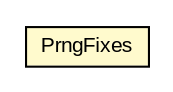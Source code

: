 #!/usr/local/bin/dot
#
# Class diagram 
# Generated by UMLGraph version R5_6-24-gf6e263 (http://www.umlgraph.org/)
#

digraph G {
	edge [fontname="arial",fontsize=10,labelfontname="arial",labelfontsize=10];
	node [fontname="arial",fontsize=10,shape=plaintext];
	nodesep=0.25;
	ranksep=0.5;
	// org.miloss.fgsms.common.AesCbcWithIntegrity.PrngFixes
	c121039 [label=<<table title="org.miloss.fgsms.common.AesCbcWithIntegrity.PrngFixes" border="0" cellborder="1" cellspacing="0" cellpadding="2" port="p" bgcolor="lemonChiffon" href="./AesCbcWithIntegrity.PrngFixes.html">
		<tr><td><table border="0" cellspacing="0" cellpadding="1">
<tr><td align="center" balign="center"> PrngFixes </td></tr>
		</table></td></tr>
		</table>>, URL="./AesCbcWithIntegrity.PrngFixes.html", fontname="arial", fontcolor="black", fontsize=10.0];
}

